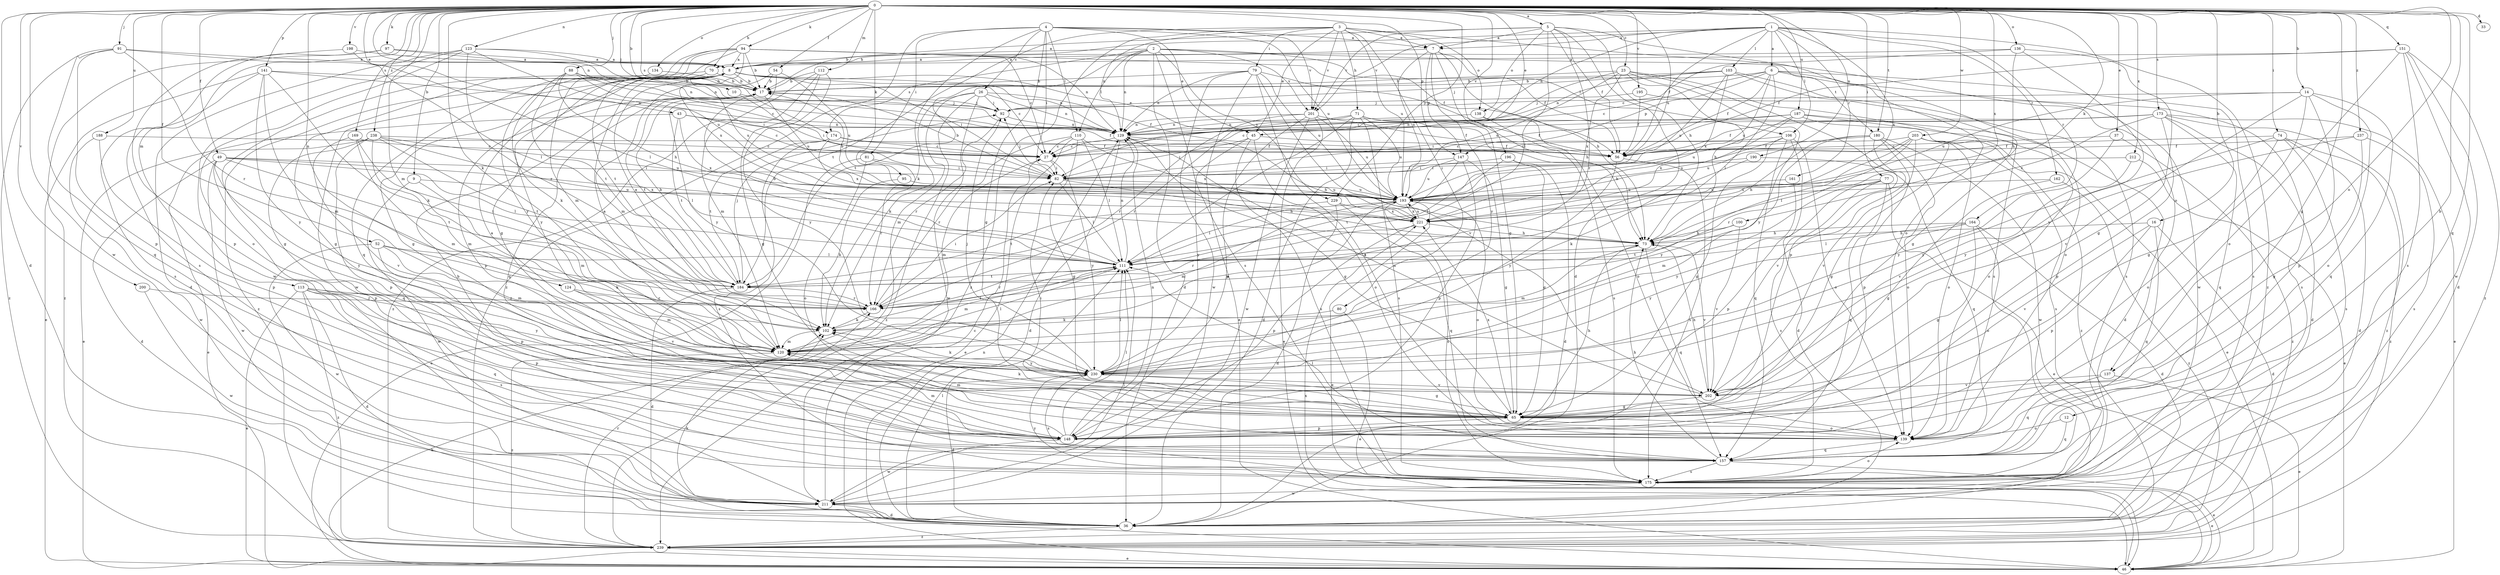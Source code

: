 strict digraph  {
0;
1;
2;
3;
4;
5;
6;
7;
8;
9;
10;
12;
14;
16;
17;
23;
26;
27;
33;
36;
37;
43;
45;
46;
49;
52;
54;
56;
65;
70;
71;
73;
74;
77;
79;
80;
81;
82;
88;
91;
92;
94;
95;
97;
100;
102;
103;
106;
110;
111;
112;
113;
120;
123;
124;
129;
134;
136;
137;
138;
139;
141;
147;
148;
151;
157;
161;
162;
164;
166;
169;
173;
174;
175;
180;
184;
187;
188;
190;
193;
195;
196;
198;
200;
201;
202;
203;
211;
212;
221;
229;
230;
237;
238;
239;
0 -> 5  [label=a];
0 -> 9  [label=b];
0 -> 10  [label=b];
0 -> 12  [label=b];
0 -> 14  [label=b];
0 -> 16  [label=b];
0 -> 23  [label=c];
0 -> 33  [label=d];
0 -> 36  [label=d];
0 -> 37  [label=e];
0 -> 43  [label=e];
0 -> 45  [label=e];
0 -> 49  [label=f];
0 -> 52  [label=f];
0 -> 54  [label=f];
0 -> 65  [label=g];
0 -> 70  [label=h];
0 -> 74  [label=i];
0 -> 77  [label=i];
0 -> 88  [label=j];
0 -> 91  [label=j];
0 -> 92  [label=j];
0 -> 94  [label=k];
0 -> 95  [label=k];
0 -> 97  [label=k];
0 -> 100  [label=k];
0 -> 102  [label=k];
0 -> 112  [label=m];
0 -> 113  [label=m];
0 -> 120  [label=m];
0 -> 123  [label=n];
0 -> 124  [label=n];
0 -> 129  [label=n];
0 -> 134  [label=o];
0 -> 136  [label=o];
0 -> 137  [label=o];
0 -> 141  [label=p];
0 -> 147  [label=p];
0 -> 151  [label=q];
0 -> 157  [label=q];
0 -> 169  [label=s];
0 -> 173  [label=s];
0 -> 174  [label=s];
0 -> 180  [label=t];
0 -> 187  [label=u];
0 -> 188  [label=u];
0 -> 190  [label=u];
0 -> 193  [label=u];
0 -> 195  [label=v];
0 -> 196  [label=v];
0 -> 198  [label=v];
0 -> 200  [label=v];
0 -> 203  [label=w];
0 -> 211  [label=w];
0 -> 212  [label=x];
0 -> 221  [label=x];
0 -> 229  [label=y];
0 -> 237  [label=z];
0 -> 238  [label=z];
1 -> 6  [label=a];
1 -> 7  [label=a];
1 -> 17  [label=b];
1 -> 56  [label=f];
1 -> 103  [label=l];
1 -> 106  [label=l];
1 -> 129  [label=n];
1 -> 161  [label=r];
1 -> 162  [label=r];
1 -> 164  [label=r];
1 -> 201  [label=v];
1 -> 221  [label=x];
1 -> 239  [label=z];
2 -> 36  [label=d];
2 -> 70  [label=h];
2 -> 106  [label=l];
2 -> 110  [label=l];
2 -> 129  [label=n];
2 -> 174  [label=s];
2 -> 175  [label=s];
2 -> 180  [label=t];
2 -> 184  [label=t];
2 -> 201  [label=v];
2 -> 229  [label=y];
3 -> 7  [label=a];
3 -> 45  [label=e];
3 -> 71  [label=h];
3 -> 79  [label=i];
3 -> 80  [label=i];
3 -> 129  [label=n];
3 -> 137  [label=o];
3 -> 138  [label=o];
3 -> 184  [label=t];
3 -> 193  [label=u];
3 -> 201  [label=v];
3 -> 239  [label=z];
4 -> 7  [label=a];
4 -> 26  [label=c];
4 -> 45  [label=e];
4 -> 65  [label=g];
4 -> 81  [label=i];
4 -> 82  [label=i];
4 -> 102  [label=k];
4 -> 110  [label=l];
4 -> 193  [label=u];
4 -> 201  [label=v];
4 -> 239  [label=z];
5 -> 7  [label=a];
5 -> 8  [label=a];
5 -> 36  [label=d];
5 -> 56  [label=f];
5 -> 73  [label=h];
5 -> 111  [label=l];
5 -> 138  [label=o];
5 -> 139  [label=o];
5 -> 166  [label=r];
5 -> 201  [label=v];
6 -> 17  [label=b];
6 -> 27  [label=c];
6 -> 56  [label=f];
6 -> 111  [label=l];
6 -> 139  [label=o];
6 -> 147  [label=p];
6 -> 175  [label=s];
6 -> 193  [label=u];
6 -> 211  [label=w];
7 -> 8  [label=a];
7 -> 56  [label=f];
7 -> 65  [label=g];
7 -> 73  [label=h];
7 -> 147  [label=p];
7 -> 193  [label=u];
7 -> 230  [label=y];
8 -> 17  [label=b];
8 -> 27  [label=c];
8 -> 45  [label=e];
8 -> 65  [label=g];
8 -> 82  [label=i];
8 -> 129  [label=n];
8 -> 193  [label=u];
8 -> 211  [label=w];
8 -> 230  [label=y];
8 -> 239  [label=z];
9 -> 120  [label=m];
9 -> 193  [label=u];
9 -> 211  [label=w];
10 -> 82  [label=i];
10 -> 92  [label=j];
12 -> 139  [label=o];
12 -> 157  [label=q];
14 -> 65  [label=g];
14 -> 92  [label=j];
14 -> 139  [label=o];
14 -> 148  [label=p];
14 -> 157  [label=q];
14 -> 193  [label=u];
14 -> 202  [label=v];
16 -> 36  [label=d];
16 -> 73  [label=h];
16 -> 148  [label=p];
16 -> 157  [label=q];
16 -> 202  [label=v];
17 -> 92  [label=j];
17 -> 148  [label=p];
17 -> 157  [label=q];
17 -> 184  [label=t];
17 -> 193  [label=u];
23 -> 17  [label=b];
23 -> 73  [label=h];
23 -> 82  [label=i];
23 -> 148  [label=p];
23 -> 175  [label=s];
23 -> 193  [label=u];
23 -> 221  [label=x];
23 -> 230  [label=y];
26 -> 56  [label=f];
26 -> 92  [label=j];
26 -> 102  [label=k];
26 -> 120  [label=m];
26 -> 129  [label=n];
26 -> 211  [label=w];
26 -> 239  [label=z];
27 -> 82  [label=i];
27 -> 120  [label=m];
27 -> 230  [label=y];
36 -> 102  [label=k];
36 -> 111  [label=l];
36 -> 239  [label=z];
37 -> 27  [label=c];
37 -> 230  [label=y];
37 -> 239  [label=z];
43 -> 27  [label=c];
43 -> 46  [label=e];
43 -> 56  [label=f];
43 -> 129  [label=n];
43 -> 184  [label=t];
43 -> 221  [label=x];
45 -> 56  [label=f];
45 -> 82  [label=i];
45 -> 139  [label=o];
45 -> 175  [label=s];
45 -> 230  [label=y];
46 -> 102  [label=k];
46 -> 129  [label=n];
46 -> 221  [label=x];
49 -> 36  [label=d];
49 -> 82  [label=i];
49 -> 111  [label=l];
49 -> 148  [label=p];
49 -> 184  [label=t];
49 -> 211  [label=w];
49 -> 221  [label=x];
49 -> 230  [label=y];
52 -> 102  [label=k];
52 -> 111  [label=l];
52 -> 120  [label=m];
52 -> 148  [label=p];
52 -> 211  [label=w];
54 -> 17  [label=b];
54 -> 120  [label=m];
54 -> 193  [label=u];
54 -> 230  [label=y];
56 -> 175  [label=s];
56 -> 230  [label=y];
65 -> 73  [label=h];
65 -> 82  [label=i];
65 -> 102  [label=k];
65 -> 120  [label=m];
65 -> 139  [label=o];
65 -> 148  [label=p];
65 -> 221  [label=x];
70 -> 17  [label=b];
70 -> 65  [label=g];
70 -> 184  [label=t];
71 -> 36  [label=d];
71 -> 56  [label=f];
71 -> 73  [label=h];
71 -> 111  [label=l];
71 -> 129  [label=n];
71 -> 166  [label=r];
71 -> 175  [label=s];
71 -> 193  [label=u];
73 -> 111  [label=l];
73 -> 120  [label=m];
73 -> 157  [label=q];
73 -> 202  [label=v];
74 -> 36  [label=d];
74 -> 56  [label=f];
74 -> 139  [label=o];
74 -> 175  [label=s];
74 -> 230  [label=y];
74 -> 239  [label=z];
77 -> 46  [label=e];
77 -> 120  [label=m];
77 -> 148  [label=p];
77 -> 157  [label=q];
77 -> 175  [label=s];
77 -> 193  [label=u];
79 -> 17  [label=b];
79 -> 46  [label=e];
79 -> 73  [label=h];
79 -> 129  [label=n];
79 -> 139  [label=o];
79 -> 193  [label=u];
79 -> 202  [label=v];
79 -> 211  [label=w];
80 -> 46  [label=e];
80 -> 102  [label=k];
81 -> 46  [label=e];
81 -> 82  [label=i];
81 -> 139  [label=o];
81 -> 166  [label=r];
82 -> 17  [label=b];
82 -> 73  [label=h];
82 -> 92  [label=j];
82 -> 111  [label=l];
82 -> 193  [label=u];
88 -> 17  [label=b];
88 -> 27  [label=c];
88 -> 73  [label=h];
88 -> 82  [label=i];
88 -> 102  [label=k];
88 -> 184  [label=t];
91 -> 8  [label=a];
91 -> 111  [label=l];
91 -> 148  [label=p];
91 -> 157  [label=q];
91 -> 166  [label=r];
91 -> 239  [label=z];
92 -> 129  [label=n];
92 -> 166  [label=r];
94 -> 8  [label=a];
94 -> 17  [label=b];
94 -> 27  [label=c];
94 -> 56  [label=f];
94 -> 65  [label=g];
94 -> 120  [label=m];
94 -> 129  [label=n];
94 -> 157  [label=q];
94 -> 221  [label=x];
94 -> 230  [label=y];
95 -> 102  [label=k];
95 -> 193  [label=u];
97 -> 8  [label=a];
97 -> 129  [label=n];
97 -> 175  [label=s];
97 -> 239  [label=z];
100 -> 73  [label=h];
100 -> 184  [label=t];
100 -> 202  [label=v];
102 -> 111  [label=l];
102 -> 120  [label=m];
103 -> 17  [label=b];
103 -> 65  [label=g];
103 -> 92  [label=j];
103 -> 129  [label=n];
103 -> 175  [label=s];
103 -> 193  [label=u];
103 -> 221  [label=x];
106 -> 27  [label=c];
106 -> 36  [label=d];
106 -> 65  [label=g];
106 -> 139  [label=o];
106 -> 157  [label=q];
106 -> 193  [label=u];
110 -> 27  [label=c];
110 -> 46  [label=e];
110 -> 65  [label=g];
110 -> 111  [label=l];
110 -> 166  [label=r];
110 -> 221  [label=x];
111 -> 17  [label=b];
111 -> 120  [label=m];
111 -> 129  [label=n];
111 -> 166  [label=r];
111 -> 184  [label=t];
112 -> 17  [label=b];
112 -> 65  [label=g];
112 -> 120  [label=m];
112 -> 230  [label=y];
112 -> 239  [label=z];
113 -> 36  [label=d];
113 -> 46  [label=e];
113 -> 148  [label=p];
113 -> 157  [label=q];
113 -> 166  [label=r];
113 -> 175  [label=s];
113 -> 230  [label=y];
113 -> 239  [label=z];
120 -> 8  [label=a];
120 -> 111  [label=l];
120 -> 193  [label=u];
120 -> 230  [label=y];
120 -> 239  [label=z];
123 -> 8  [label=a];
123 -> 36  [label=d];
123 -> 129  [label=n];
123 -> 139  [label=o];
123 -> 166  [label=r];
123 -> 193  [label=u];
123 -> 211  [label=w];
124 -> 120  [label=m];
124 -> 166  [label=r];
124 -> 202  [label=v];
129 -> 27  [label=c];
129 -> 36  [label=d];
129 -> 65  [label=g];
129 -> 73  [label=h];
134 -> 17  [label=b];
134 -> 65  [label=g];
136 -> 8  [label=a];
136 -> 27  [label=c];
136 -> 65  [label=g];
136 -> 73  [label=h];
136 -> 202  [label=v];
137 -> 46  [label=e];
137 -> 157  [label=q];
137 -> 202  [label=v];
138 -> 129  [label=n];
138 -> 139  [label=o];
138 -> 175  [label=s];
139 -> 157  [label=q];
141 -> 17  [label=b];
141 -> 46  [label=e];
141 -> 102  [label=k];
141 -> 120  [label=m];
141 -> 129  [label=n];
141 -> 175  [label=s];
141 -> 230  [label=y];
147 -> 65  [label=g];
147 -> 82  [label=i];
147 -> 148  [label=p];
147 -> 184  [label=t];
147 -> 193  [label=u];
148 -> 111  [label=l];
148 -> 120  [label=m];
148 -> 129  [label=n];
148 -> 211  [label=w];
151 -> 8  [label=a];
151 -> 36  [label=d];
151 -> 56  [label=f];
151 -> 139  [label=o];
151 -> 175  [label=s];
151 -> 211  [label=w];
151 -> 239  [label=z];
157 -> 17  [label=b];
157 -> 46  [label=e];
157 -> 73  [label=h];
157 -> 111  [label=l];
157 -> 175  [label=s];
161 -> 193  [label=u];
161 -> 230  [label=y];
162 -> 65  [label=g];
162 -> 193  [label=u];
162 -> 239  [label=z];
164 -> 36  [label=d];
164 -> 65  [label=g];
164 -> 73  [label=h];
164 -> 111  [label=l];
164 -> 139  [label=o];
164 -> 230  [label=y];
166 -> 8  [label=a];
166 -> 82  [label=i];
166 -> 102  [label=k];
169 -> 27  [label=c];
169 -> 120  [label=m];
169 -> 184  [label=t];
169 -> 202  [label=v];
173 -> 27  [label=c];
173 -> 36  [label=d];
173 -> 46  [label=e];
173 -> 56  [label=f];
173 -> 129  [label=n];
173 -> 148  [label=p];
173 -> 157  [label=q];
173 -> 221  [label=x];
173 -> 239  [label=z];
174 -> 27  [label=c];
174 -> 56  [label=f];
174 -> 175  [label=s];
174 -> 184  [label=t];
174 -> 221  [label=x];
175 -> 46  [label=e];
175 -> 139  [label=o];
175 -> 211  [label=w];
175 -> 230  [label=y];
180 -> 56  [label=f];
180 -> 73  [label=h];
180 -> 139  [label=o];
180 -> 148  [label=p];
180 -> 202  [label=v];
180 -> 211  [label=w];
180 -> 230  [label=y];
184 -> 17  [label=b];
184 -> 36  [label=d];
184 -> 92  [label=j];
184 -> 166  [label=r];
187 -> 36  [label=d];
187 -> 82  [label=i];
187 -> 129  [label=n];
187 -> 139  [label=o];
187 -> 193  [label=u];
187 -> 221  [label=x];
187 -> 239  [label=z];
188 -> 56  [label=f];
188 -> 148  [label=p];
188 -> 211  [label=w];
190 -> 82  [label=i];
190 -> 102  [label=k];
190 -> 157  [label=q];
193 -> 17  [label=b];
193 -> 46  [label=e];
193 -> 111  [label=l];
193 -> 120  [label=m];
193 -> 139  [label=o];
193 -> 175  [label=s];
193 -> 221  [label=x];
195 -> 56  [label=f];
195 -> 92  [label=j];
195 -> 175  [label=s];
196 -> 36  [label=d];
196 -> 65  [label=g];
196 -> 82  [label=i];
196 -> 111  [label=l];
198 -> 8  [label=a];
198 -> 111  [label=l];
198 -> 148  [label=p];
200 -> 166  [label=r];
200 -> 211  [label=w];
201 -> 46  [label=e];
201 -> 56  [label=f];
201 -> 129  [label=n];
201 -> 148  [label=p];
201 -> 166  [label=r];
201 -> 193  [label=u];
201 -> 211  [label=w];
202 -> 8  [label=a];
202 -> 65  [label=g];
202 -> 73  [label=h];
202 -> 129  [label=n];
203 -> 27  [label=c];
203 -> 46  [label=e];
203 -> 65  [label=g];
203 -> 111  [label=l];
203 -> 139  [label=o];
203 -> 166  [label=r];
203 -> 175  [label=s];
203 -> 193  [label=u];
203 -> 202  [label=v];
211 -> 27  [label=c];
211 -> 36  [label=d];
211 -> 111  [label=l];
212 -> 46  [label=e];
212 -> 82  [label=i];
212 -> 202  [label=v];
221 -> 73  [label=h];
221 -> 148  [label=p];
221 -> 166  [label=r];
221 -> 193  [label=u];
229 -> 36  [label=d];
229 -> 157  [label=q];
229 -> 184  [label=t];
229 -> 221  [label=x];
230 -> 36  [label=d];
230 -> 65  [label=g];
230 -> 92  [label=j];
230 -> 102  [label=k];
230 -> 111  [label=l];
230 -> 175  [label=s];
230 -> 202  [label=v];
237 -> 56  [label=f];
237 -> 65  [label=g];
237 -> 175  [label=s];
237 -> 230  [label=y];
238 -> 27  [label=c];
238 -> 46  [label=e];
238 -> 111  [label=l];
238 -> 120  [label=m];
238 -> 148  [label=p];
238 -> 157  [label=q];
238 -> 184  [label=t];
238 -> 193  [label=u];
239 -> 46  [label=e];
239 -> 166  [label=r];
}
